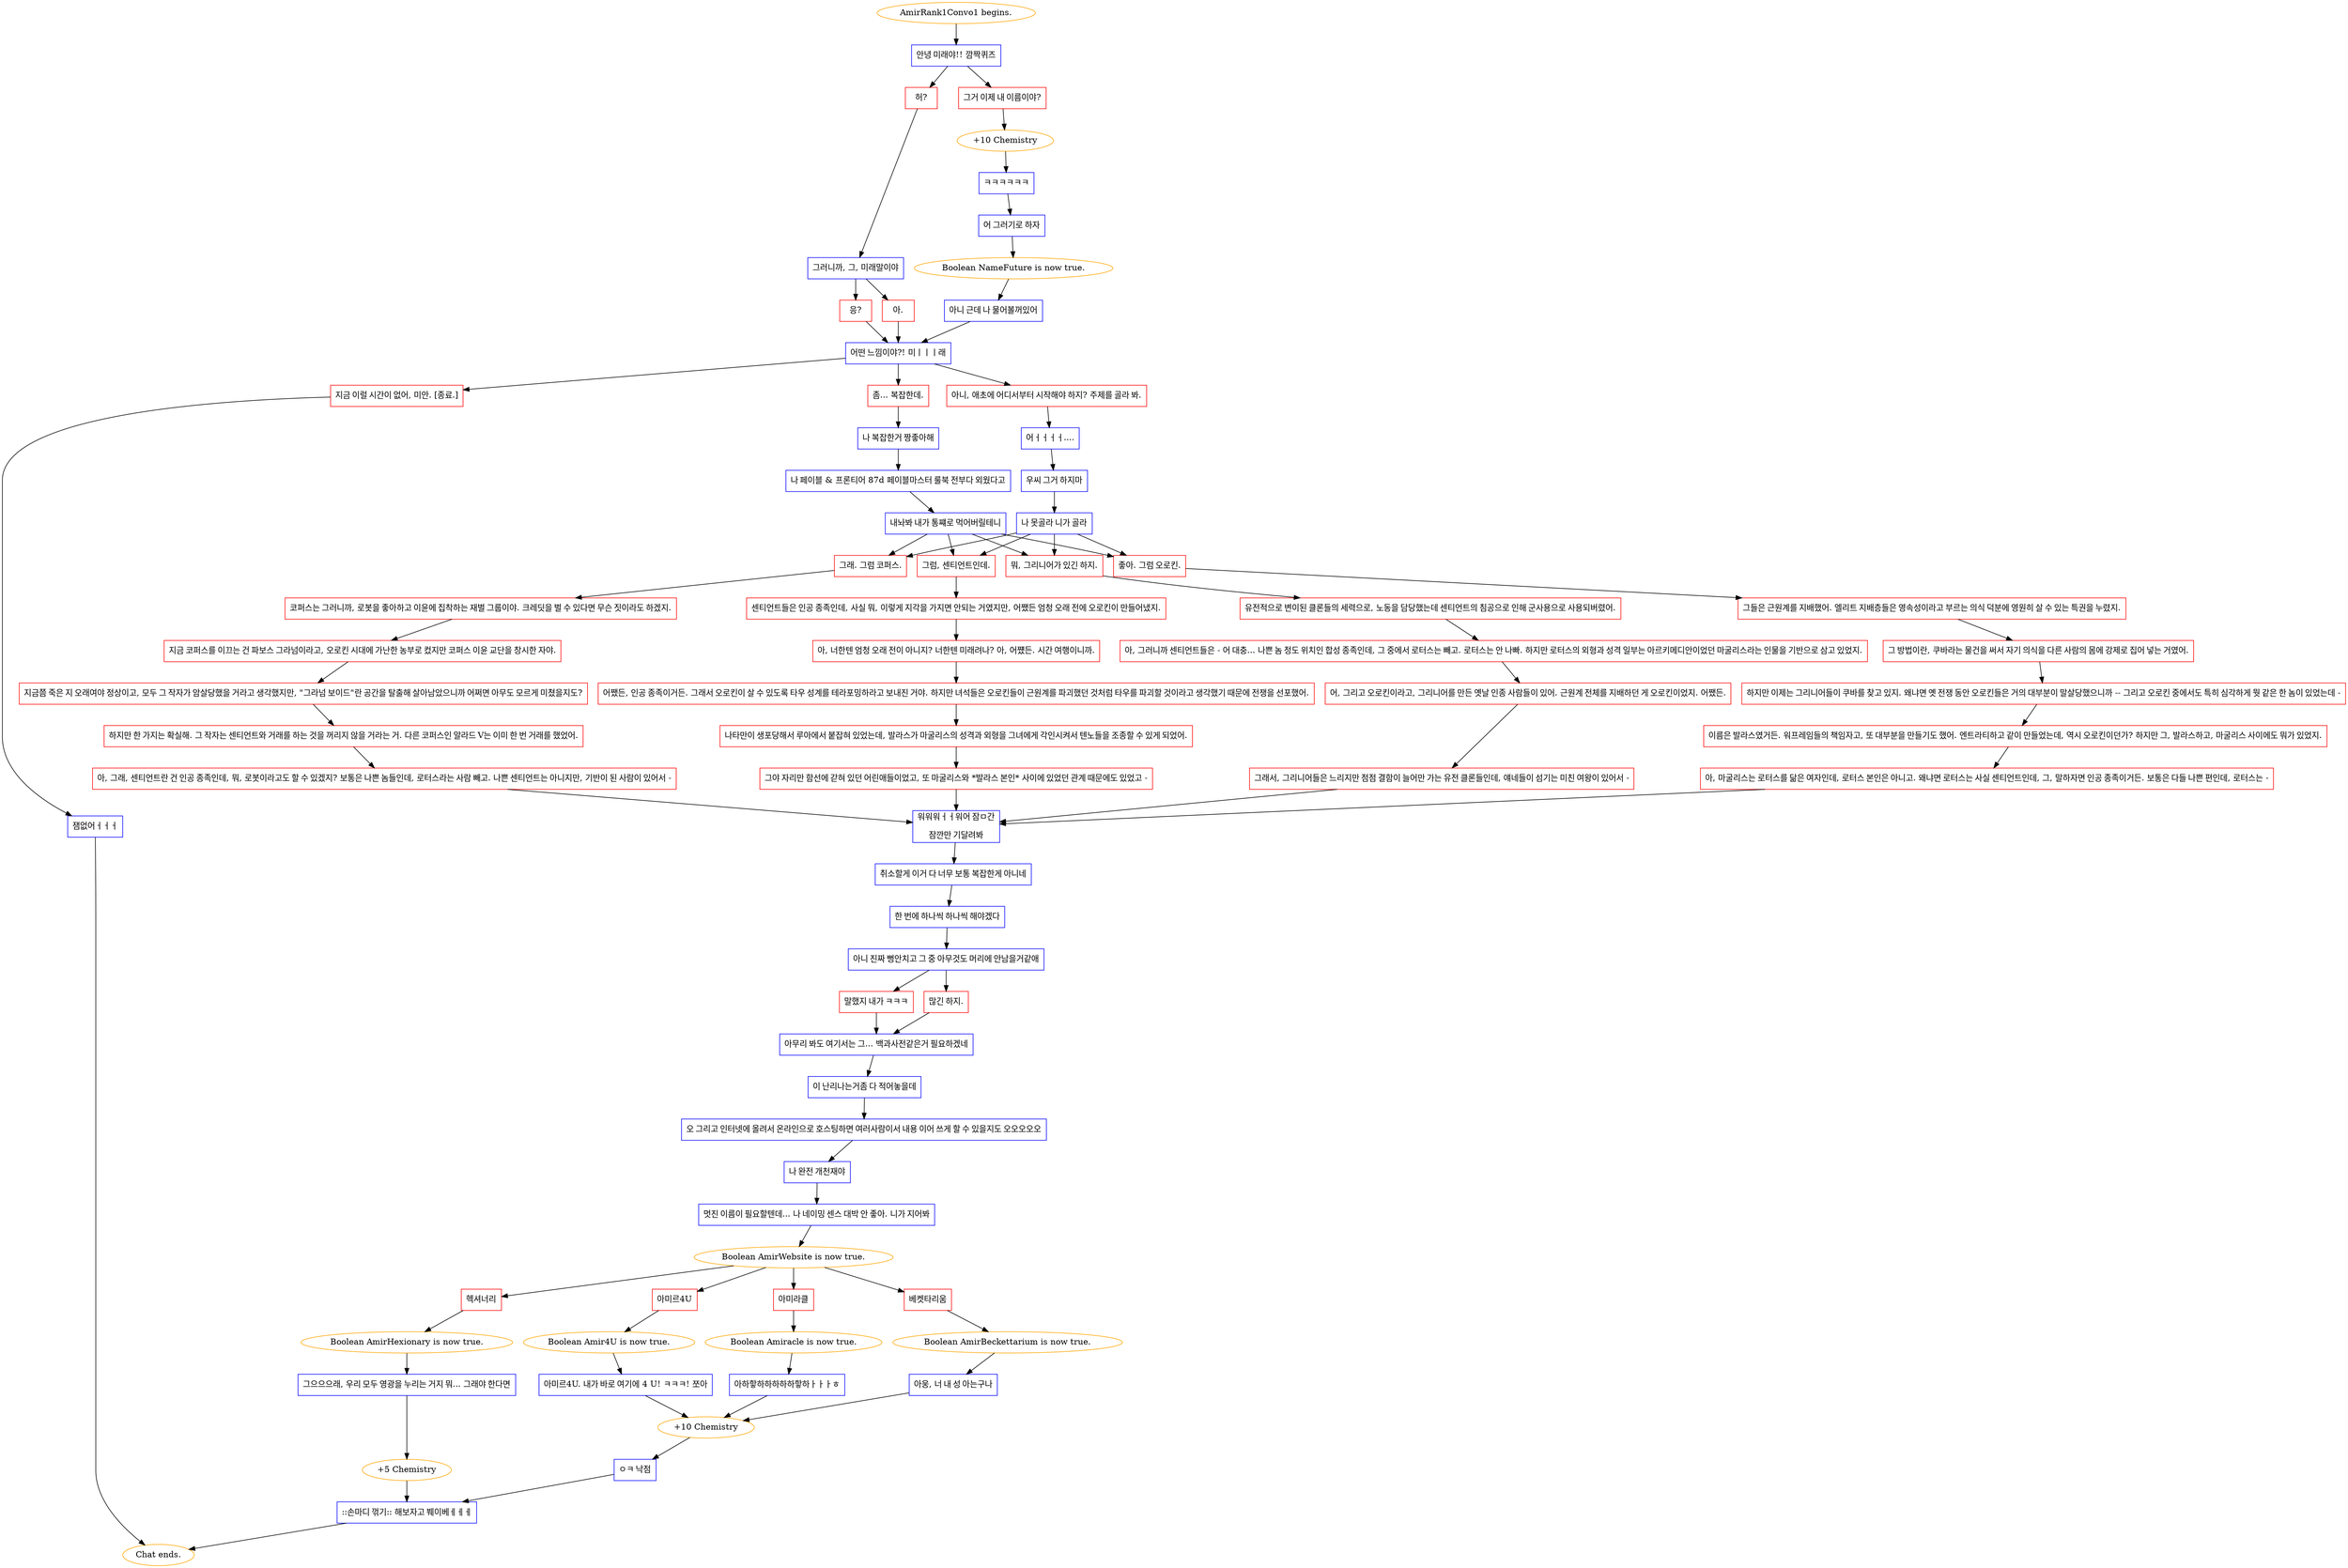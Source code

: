 digraph {
	"AmirRank1Convo1 begins." [color=orange];
		"AmirRank1Convo1 begins." -> j469331220;
	j469331220 [label="안녕 미래야!! 깜짝퀴즈",shape=box,color=blue];
		j469331220 -> j3671549623;
		j469331220 -> j61016422;
	j3671549623 [label="허?",shape=box,color=red];
		j3671549623 -> j3833716744;
	j61016422 [label="그거 이제 내 이름이야?",shape=box,color=red];
		j61016422 -> j548410765;
	j3833716744 [label="그러니까, 그, 미래말이야",shape=box,color=blue];
		j3833716744 -> j1802220016;
		j3833716744 -> j2415541669;
	j548410765 [label="+10 Chemistry",color=orange];
		j548410765 -> j3203605831;
	j1802220016 [label="아.",shape=box,color=red];
		j1802220016 -> j3221985983;
	j2415541669 [label="응?",shape=box,color=red];
		j2415541669 -> j3221985983;
	j3203605831 [label="ㅋㅋㅋㅋㅋㅋ",shape=box,color=blue];
		j3203605831 -> j1845397750;
	j3221985983 [label="어떤 느낌이야?! 미ㅣㅣㅣ래",shape=box,color=blue];
		j3221985983 -> j170131956;
		j3221985983 -> j2383877518;
		j3221985983 -> j3938105502;
	j1845397750 [label="어 그러기로 하자",shape=box,color=blue];
		j1845397750 -> j405132560;
	j170131956 [label="아니, 애초에 어디서부터 시작해야 하지? 주제를 골라 봐.",shape=box,color=red];
		j170131956 -> j2076084504;
	j2383877518 [label="좀... 복잡한데.",shape=box,color=red];
		j2383877518 -> j1301230819;
	j3938105502 [label="지금 이럴 시간이 없어, 미안. [종료.]",shape=box,color=red];
		j3938105502 -> j2548315104;
	j405132560 [label="Boolean NameFuture is now true.",color=orange];
		j405132560 -> j1454181075;
	j2076084504 [label="어ㅓㅓㅓㅓ....",shape=box,color=blue];
		j2076084504 -> j3385474870;
	j1301230819 [label="나 복잡한거 짱좋아해",shape=box,color=blue];
		j1301230819 -> j4241916911;
	j2548315104 [label="잼없어ㅓㅓㅓ",shape=box,color=blue];
		j2548315104 -> "Chat ends.";
	j1454181075 [label="아니 근데 나 물어볼꺼있어",shape=box,color=blue];
		j1454181075 -> j3221985983;
	j3385474870 [label="우씨 그거 하지마",shape=box,color=blue];
		j3385474870 -> j2227507600;
	j4241916911 [label="나 페이블 & 프론티어 87d 페이블마스터 룰북 전부다 외웠다고",shape=box,color=blue];
		j4241916911 -> j3811530556;
	"Chat ends." [color=orange];
	j2227507600 [label="나 못골라 니가 골라",shape=box,color=blue];
		j2227507600 -> j3936903527;
		j2227507600 -> j3087740805;
		j2227507600 -> j2500371381;
		j2227507600 -> j365706170;
	j3811530556 [label="내놔봐 내가 통쨰로 먹어버릴테니",shape=box,color=blue];
		j3811530556 -> j3936903527;
		j3811530556 -> j3087740805;
		j3811530556 -> j2500371381;
		j3811530556 -> j365706170;
	j3936903527 [label="좋아. 그럼 오로킨.",shape=box,color=red];
		j3936903527 -> j2177185520;
	j3087740805 [label="그래. 그럼 코퍼스.",shape=box,color=red];
		j3087740805 -> j426132978;
	j2500371381 [label="뭐, 그리니어가 있긴 하지.",shape=box,color=red];
		j2500371381 -> j1966773646;
	j365706170 [label="그럼, 센티언트인데.",shape=box,color=red];
		j365706170 -> j3241266423;
	j2177185520 [label="그들은 근원계를 지배했어. 엘리트 지배층들은 영속성이라고 부르는 의식 덕분에 영원히 살 수 있는 특권을 누렸지.",shape=box,color=red];
		j2177185520 -> j4199976025;
	j426132978 [label="코퍼스는 그러니까, 로봇을 좋아하고 이윤에 집착하는 재벌 그룹이야. 크레딧을 벌 수 있다면 무슨 짓이라도 하겠지.",shape=box,color=red];
		j426132978 -> j2282805676;
	j1966773646 [label="유전적으로 변이된 클론들의 세력으로, 노동을 담당했는데 센티언트의 침공으로 인해 군사용으로 사용되버렸어.",shape=box,color=red];
		j1966773646 -> j212562321;
	j3241266423 [label="센티언트들은 인공 종족인데, 사실 뭐, 이렇게 지각을 가지면 안되는 거였지만, 어쨌든 엄청 오래 전에 오로킨이 만들어냈지.",shape=box,color=red];
		j3241266423 -> j943761285;
	j4199976025 [label="그 방법이란, 쿠바라는 물건을 써서 자기 의식을 다른 사람의 몸에 강제로 집어 넣는 거였어.",shape=box,color=red];
		j4199976025 -> j2512737869;
	j2282805676 [label="지금 코퍼스를 이끄는 건 파보스 그라넘이라고, 오로킨 시대에 가난한 농부로 컸지만 코퍼스 이윤 교단을 창시한 자야.",shape=box,color=red];
		j2282805676 -> j2766488887;
	j212562321 [label="아, 그러니까 센티언트들은 - 어 대충... 나쁜 놈 정도 위치인 합성 종족인데, 그 중에서 로터스는 빼고. 로터스는 안 나빠. 하지만 로터스의 외형과 성격 일부는 아르키메디안이었던 마굴리스라는 인물을 기반으로 삼고 있었지.",shape=box,color=red];
		j212562321 -> j3041671009;
	j943761285 [label="아, 너한텐 엄청 오래 전이 아니지? 너한텐 미래려나? 아, 어쩄든. 시간 여행이니까.",shape=box,color=red];
		j943761285 -> j3450601366;
	j2512737869 [label="하지만 이제는 그리니어들이 쿠바를 찾고 있지. 왜냐면 옛 전쟁 동안 오로킨들은 거의 대부분이 말살당했으니까 -- 그리고 오로킨 중에서도 특히 심각하게 뭣 같은 한 놈이 있었는데 -",shape=box,color=red];
		j2512737869 -> j1824545360;
	j2766488887 [label="지금쯤 죽은 지 오래여야 정상이고, 모두 그 작자가 암살당했을 거라고 생각했지만, \"그라넘 보이드\"란 공간을 탈출해 살아남았으니까 어쩌면 아무도 모르게 미쳤을지도?",shape=box,color=red];
		j2766488887 -> j2833050563;
	j3041671009 [label="어, 그리고 오로킨이라고, 그리니어를 만든 옛날 인종 사람들이 있어. 근원계 전체를 지배하던 게 오로킨이었지. 어쨌든.",shape=box,color=red];
		j3041671009 -> j3779288456;
	j3450601366 [label="어쨌든, 인공 종족이거든. 그래서 오로킨이 살 수 있도록 타우 성계를 테라포밍하라고 보내진 거야. 하지만 녀석들은 오로킨들이 근원계를 파괴했던 것처럼 타우를 파괴할 것이라고 생각했기 때문에 전쟁을 선포했어.",shape=box,color=red];
		j3450601366 -> j3794876896;
	j1824545360 [label="이름은 발라스였거든. 워프레임들의 책임자고, 또 대부분을 만들기도 했어. 엔트라티하고 같이 만들었는데, 역시 오로킨이던가? 하지만 그, 발라스하고, 마굴리스 사이에도 뭐가 있었지.",shape=box,color=red];
		j1824545360 -> j2185681361;
	j2833050563 [label="하지만 한 가지는 확실해. 그 작자는 센티언트와 거래를 하는 것을 꺼리지 않을 거라는 거. 다른 코퍼스인 알라드 V는 이미 한 번 거래를 했었어.",shape=box,color=red];
		j2833050563 -> j3372352306;
	j3779288456 [label="그래서, 그리니어들은 느리지만 점점 결함이 늘어만 가는 유전 클론들인데, 얘네들이 섬기는 미친 여왕이 있어서 -",shape=box,color=red];
		j3779288456 -> j3542771267;
	j3794876896 [label="나타만이 생포당해서 루아에서 붙잡혀 있었는데, 발라스가 마굴리스의 성격과 외형을 그녀에게 각인시켜서 텐노들을 조종할 수 있게 되었어.",shape=box,color=red];
		j3794876896 -> j4114432077;
	j2185681361 [label="아, 마굴리스는 로터스를 닮은 여자인데, 로터스 본인은 아니고. 왜냐면 로터스는 사실 센티언트인데, 그, 말하자면 인공 종족이거든. 보통은 다들 나쁜 편인데, 로터스는 -",shape=box,color=red];
		j2185681361 -> j3542771267;
	j3372352306 [label="아, 그래, 센티언트란 건 인공 종족인데, 뭐, 로봇이라고도 할 수 있겠지? 보통은 나쁜 놈들인데, 로터스라는 사람 빼고. 나쁜 센티언트는 아니지만, 기반이 된 사람이 있어서 -",shape=box,color=red];
		j3372352306 -> j3542771267;
	j3542771267 [label="워워워ㅓㅓ워어 잠ㅁ간
잠깐만 기달려봐",shape=box,color=blue];
		j3542771267 -> j2751424791;
	j4114432077 [label="그야 자리만 함선에 갇혀 있던 어린애들이었고, 또 마굴리스와 *발라스 본인* 사이에 있었던 관계 때문에도 있었고 -",shape=box,color=red];
		j4114432077 -> j3542771267;
	j2751424791 [label="취소할게 이거 다 너무 보통 복잡한게 아니네",shape=box,color=blue];
		j2751424791 -> j1168814081;
	j1168814081 [label="한 번에 하나씩 하나씩 해야겠다",shape=box,color=blue];
		j1168814081 -> j2337134983;
	j2337134983 [label="아니 진짜 뻥안치고 그 중 아무것도 머리에 안남을거같애",shape=box,color=blue];
		j2337134983 -> j4165439446;
		j2337134983 -> j1662460746;
	j4165439446 [label="말했지 내가 ㅋㅋㅋ",shape=box,color=red];
		j4165439446 -> j2431431177;
	j1662460746 [label="많긴 하지.",shape=box,color=red];
		j1662460746 -> j2431431177;
	j2431431177 [label="아무리 봐도 여기서는 그... 백과사전같은거 필요하겠네",shape=box,color=blue];
		j2431431177 -> j4121420498;
	j4121420498 [label="이 난리나는거좀 다 적어놓을데",shape=box,color=blue];
		j4121420498 -> j4145914883;
	j4145914883 [label="오 그리고 인터넷에 올려서 온라인으로 호스팅하면 여러사람이서 내용 이어 쓰게 할 수 있을지도 오오오오오",shape=box,color=blue];
		j4145914883 -> j3630904501;
	j3630904501 [label="나 완전 개천재야",shape=box,color=blue];
		j3630904501 -> j1164448747;
	j1164448747 [label="멋진 이름이 필요할텐데... 나 네이밍 센스 대박 안 좋아. 니가 지어봐",shape=box,color=blue];
		j1164448747 -> j2827662073;
	j2827662073 [label="Boolean AmirWebsite is now true.",color=orange];
		j2827662073 -> j1078556219;
		j2827662073 -> j2449639804;
		j2827662073 -> j3537780824;
		j2827662073 -> j1754007117;
	j1078556219 [label="헥셔너리",shape=box,color=red];
		j1078556219 -> j1667651658;
	j2449639804 [label="아미르4U",shape=box,color=red];
		j2449639804 -> j560754733;
	j3537780824 [label="아미라클",shape=box,color=red];
		j3537780824 -> j876681202;
	j1754007117 [label="베켓타리움",shape=box,color=red];
		j1754007117 -> j48277859;
	j1667651658 [label="Boolean AmirHexionary is now true.",color=orange];
		j1667651658 -> j1464561248;
	j560754733 [label="Boolean Amir4U is now true.",color=orange];
		j560754733 -> j824445626;
	j876681202 [label="Boolean Amiracle is now true.",color=orange];
		j876681202 -> j3288627269;
	j48277859 [label="Boolean AmirBeckettarium is now true.",color=orange];
		j48277859 -> j2152398686;
	j1464561248 [label="그으으으래, 우리 모두 영광을 누리는 거지 뭐... 그래야 한다면",shape=box,color=blue];
		j1464561248 -> j3903597519;
	j824445626 [label="아미르4U. 내가 바로 여기에 4 U! ㅋㅋㅋ! 쪼아",shape=box,color=blue];
		j824445626 -> j2285615476;
	j3288627269 [label="아하핳하하하하하핳하ㅏㅏㅏㅎ",shape=box,color=blue];
		j3288627269 -> j2285615476;
	j2152398686 [label="아웅, 너 내 성 아는구나",shape=box,color=blue];
		j2152398686 -> j2285615476;
	j3903597519 [label="+5 Chemistry",color=orange];
		j3903597519 -> j4034407613;
	j2285615476 [label="+10 Chemistry",color=orange];
		j2285615476 -> j701299163;
	j4034407613 [label="::손마디 꺾기:: 해보자고 붸이베ㅔㅔㅔ",shape=box,color=blue];
		j4034407613 -> "Chat ends.";
	j701299163 [label="ㅇㅋ 낙점",shape=box,color=blue];
		j701299163 -> j4034407613;
}